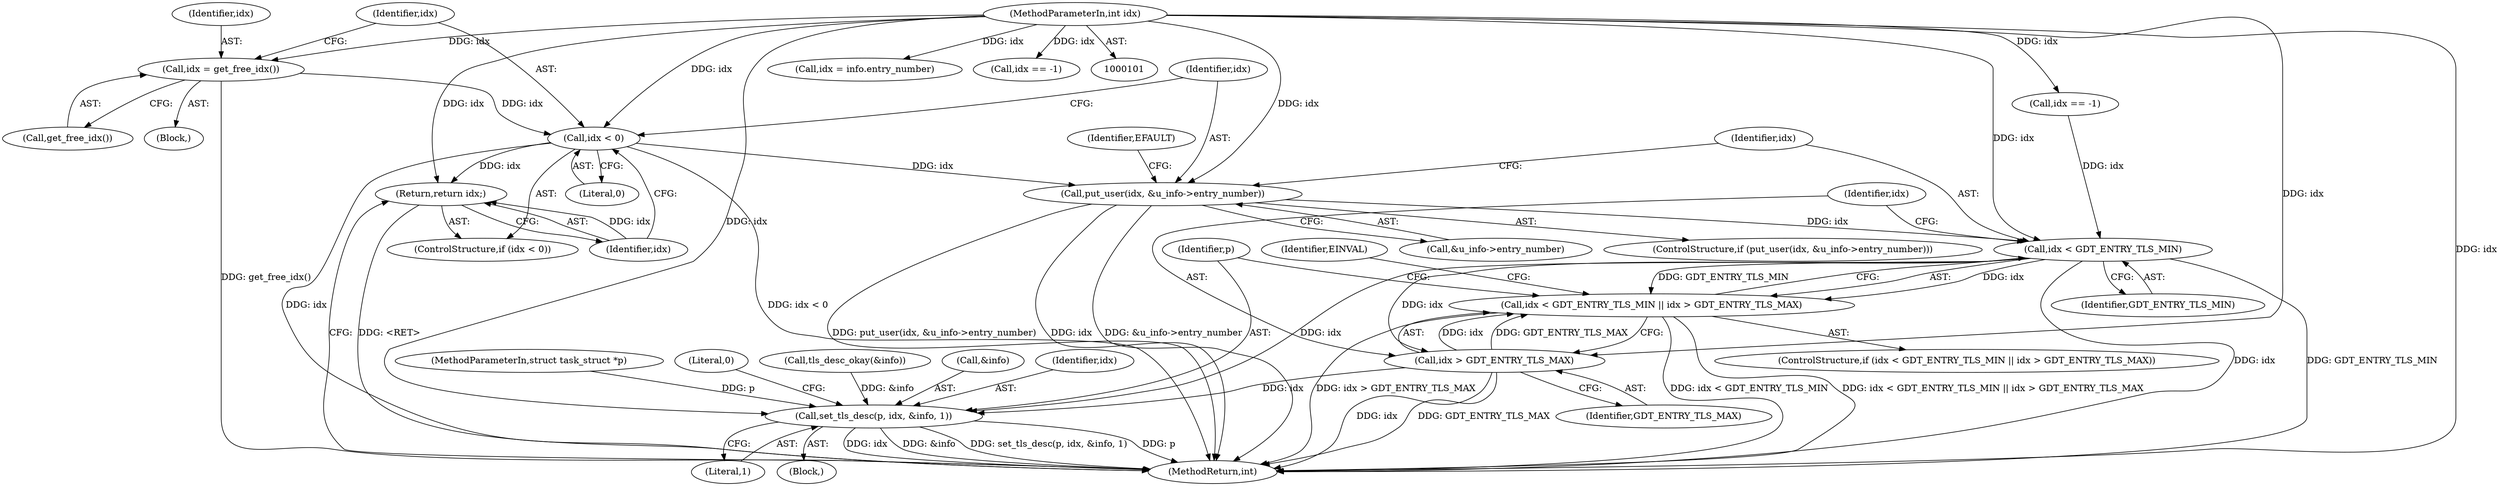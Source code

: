digraph "0_linux_41bdc78544b8a93a9c6814b8bbbfef966272abbe@API" {
"1000144" [label="(Call,idx = get_free_idx())"];
"1000103" [label="(MethodParameterIn,int idx)"];
"1000148" [label="(Call,idx < 0)"];
"1000151" [label="(Return,return idx;)"];
"1000154" [label="(Call,put_user(idx, &u_info->entry_number))"];
"1000165" [label="(Call,idx < GDT_ENTRY_TLS_MIN)"];
"1000164" [label="(Call,idx < GDT_ENTRY_TLS_MIN || idx > GDT_ENTRY_TLS_MAX)"];
"1000168" [label="(Call,idx > GDT_ENTRY_TLS_MAX)"];
"1000174" [label="(Call,set_tls_desc(p, idx, &info, 1))"];
"1000138" [label="(Call,idx == -1)"];
"1000153" [label="(ControlStructure,if (put_user(idx, &u_info->entry_number)))"];
"1000151" [label="(Return,return idx;)"];
"1000179" [label="(Literal,1)"];
"1000147" [label="(ControlStructure,if (idx < 0))"];
"1000148" [label="(Call,idx < 0)"];
"1000145" [label="(Identifier,idx)"];
"1000106" [label="(Block,)"];
"1000177" [label="(Call,&info)"];
"1000103" [label="(MethodParameterIn,int idx)"];
"1000146" [label="(Call,get_free_idx())"];
"1000168" [label="(Call,idx > GDT_ENTRY_TLS_MAX)"];
"1000164" [label="(Call,idx < GDT_ENTRY_TLS_MIN || idx > GDT_ENTRY_TLS_MAX)"];
"1000162" [label="(Identifier,EFAULT)"];
"1000169" [label="(Identifier,idx)"];
"1000175" [label="(Identifier,p)"];
"1000131" [label="(Call,idx = info.entry_number)"];
"1000176" [label="(Identifier,idx)"];
"1000150" [label="(Literal,0)"];
"1000156" [label="(Call,&u_info->entry_number)"];
"1000102" [label="(MethodParameterIn,struct task_struct *p)"];
"1000174" [label="(Call,set_tls_desc(p, idx, &info, 1))"];
"1000181" [label="(Literal,0)"];
"1000149" [label="(Identifier,idx)"];
"1000144" [label="(Call,idx = get_free_idx())"];
"1000120" [label="(Call,tls_desc_okay(&info))"];
"1000127" [label="(Call,idx == -1)"];
"1000163" [label="(ControlStructure,if (idx < GDT_ENTRY_TLS_MIN || idx > GDT_ENTRY_TLS_MAX))"];
"1000154" [label="(Call,put_user(idx, &u_info->entry_number))"];
"1000155" [label="(Identifier,idx)"];
"1000182" [label="(MethodReturn,int)"];
"1000152" [label="(Identifier,idx)"];
"1000166" [label="(Identifier,idx)"];
"1000165" [label="(Call,idx < GDT_ENTRY_TLS_MIN)"];
"1000143" [label="(Block,)"];
"1000173" [label="(Identifier,EINVAL)"];
"1000170" [label="(Identifier,GDT_ENTRY_TLS_MAX)"];
"1000167" [label="(Identifier,GDT_ENTRY_TLS_MIN)"];
"1000144" -> "1000143"  [label="AST: "];
"1000144" -> "1000146"  [label="CFG: "];
"1000145" -> "1000144"  [label="AST: "];
"1000146" -> "1000144"  [label="AST: "];
"1000149" -> "1000144"  [label="CFG: "];
"1000144" -> "1000182"  [label="DDG: get_free_idx()"];
"1000103" -> "1000144"  [label="DDG: idx"];
"1000144" -> "1000148"  [label="DDG: idx"];
"1000103" -> "1000101"  [label="AST: "];
"1000103" -> "1000182"  [label="DDG: idx"];
"1000103" -> "1000127"  [label="DDG: idx"];
"1000103" -> "1000131"  [label="DDG: idx"];
"1000103" -> "1000138"  [label="DDG: idx"];
"1000103" -> "1000148"  [label="DDG: idx"];
"1000103" -> "1000151"  [label="DDG: idx"];
"1000103" -> "1000154"  [label="DDG: idx"];
"1000103" -> "1000165"  [label="DDG: idx"];
"1000103" -> "1000168"  [label="DDG: idx"];
"1000103" -> "1000174"  [label="DDG: idx"];
"1000148" -> "1000147"  [label="AST: "];
"1000148" -> "1000150"  [label="CFG: "];
"1000149" -> "1000148"  [label="AST: "];
"1000150" -> "1000148"  [label="AST: "];
"1000152" -> "1000148"  [label="CFG: "];
"1000155" -> "1000148"  [label="CFG: "];
"1000148" -> "1000182"  [label="DDG: idx"];
"1000148" -> "1000182"  [label="DDG: idx < 0"];
"1000148" -> "1000151"  [label="DDG: idx"];
"1000148" -> "1000154"  [label="DDG: idx"];
"1000151" -> "1000147"  [label="AST: "];
"1000151" -> "1000152"  [label="CFG: "];
"1000152" -> "1000151"  [label="AST: "];
"1000182" -> "1000151"  [label="CFG: "];
"1000151" -> "1000182"  [label="DDG: <RET>"];
"1000152" -> "1000151"  [label="DDG: idx"];
"1000154" -> "1000153"  [label="AST: "];
"1000154" -> "1000156"  [label="CFG: "];
"1000155" -> "1000154"  [label="AST: "];
"1000156" -> "1000154"  [label="AST: "];
"1000162" -> "1000154"  [label="CFG: "];
"1000166" -> "1000154"  [label="CFG: "];
"1000154" -> "1000182"  [label="DDG: put_user(idx, &u_info->entry_number)"];
"1000154" -> "1000182"  [label="DDG: idx"];
"1000154" -> "1000182"  [label="DDG: &u_info->entry_number"];
"1000154" -> "1000165"  [label="DDG: idx"];
"1000165" -> "1000164"  [label="AST: "];
"1000165" -> "1000167"  [label="CFG: "];
"1000166" -> "1000165"  [label="AST: "];
"1000167" -> "1000165"  [label="AST: "];
"1000169" -> "1000165"  [label="CFG: "];
"1000164" -> "1000165"  [label="CFG: "];
"1000165" -> "1000182"  [label="DDG: idx"];
"1000165" -> "1000182"  [label="DDG: GDT_ENTRY_TLS_MIN"];
"1000165" -> "1000164"  [label="DDG: idx"];
"1000165" -> "1000164"  [label="DDG: GDT_ENTRY_TLS_MIN"];
"1000138" -> "1000165"  [label="DDG: idx"];
"1000165" -> "1000168"  [label="DDG: idx"];
"1000165" -> "1000174"  [label="DDG: idx"];
"1000164" -> "1000163"  [label="AST: "];
"1000164" -> "1000168"  [label="CFG: "];
"1000168" -> "1000164"  [label="AST: "];
"1000173" -> "1000164"  [label="CFG: "];
"1000175" -> "1000164"  [label="CFG: "];
"1000164" -> "1000182"  [label="DDG: idx > GDT_ENTRY_TLS_MAX"];
"1000164" -> "1000182"  [label="DDG: idx < GDT_ENTRY_TLS_MIN || idx > GDT_ENTRY_TLS_MAX"];
"1000164" -> "1000182"  [label="DDG: idx < GDT_ENTRY_TLS_MIN"];
"1000168" -> "1000164"  [label="DDG: idx"];
"1000168" -> "1000164"  [label="DDG: GDT_ENTRY_TLS_MAX"];
"1000168" -> "1000170"  [label="CFG: "];
"1000169" -> "1000168"  [label="AST: "];
"1000170" -> "1000168"  [label="AST: "];
"1000168" -> "1000182"  [label="DDG: idx"];
"1000168" -> "1000182"  [label="DDG: GDT_ENTRY_TLS_MAX"];
"1000168" -> "1000174"  [label="DDG: idx"];
"1000174" -> "1000106"  [label="AST: "];
"1000174" -> "1000179"  [label="CFG: "];
"1000175" -> "1000174"  [label="AST: "];
"1000176" -> "1000174"  [label="AST: "];
"1000177" -> "1000174"  [label="AST: "];
"1000179" -> "1000174"  [label="AST: "];
"1000181" -> "1000174"  [label="CFG: "];
"1000174" -> "1000182"  [label="DDG: idx"];
"1000174" -> "1000182"  [label="DDG: &info"];
"1000174" -> "1000182"  [label="DDG: set_tls_desc(p, idx, &info, 1)"];
"1000174" -> "1000182"  [label="DDG: p"];
"1000102" -> "1000174"  [label="DDG: p"];
"1000120" -> "1000174"  [label="DDG: &info"];
}
